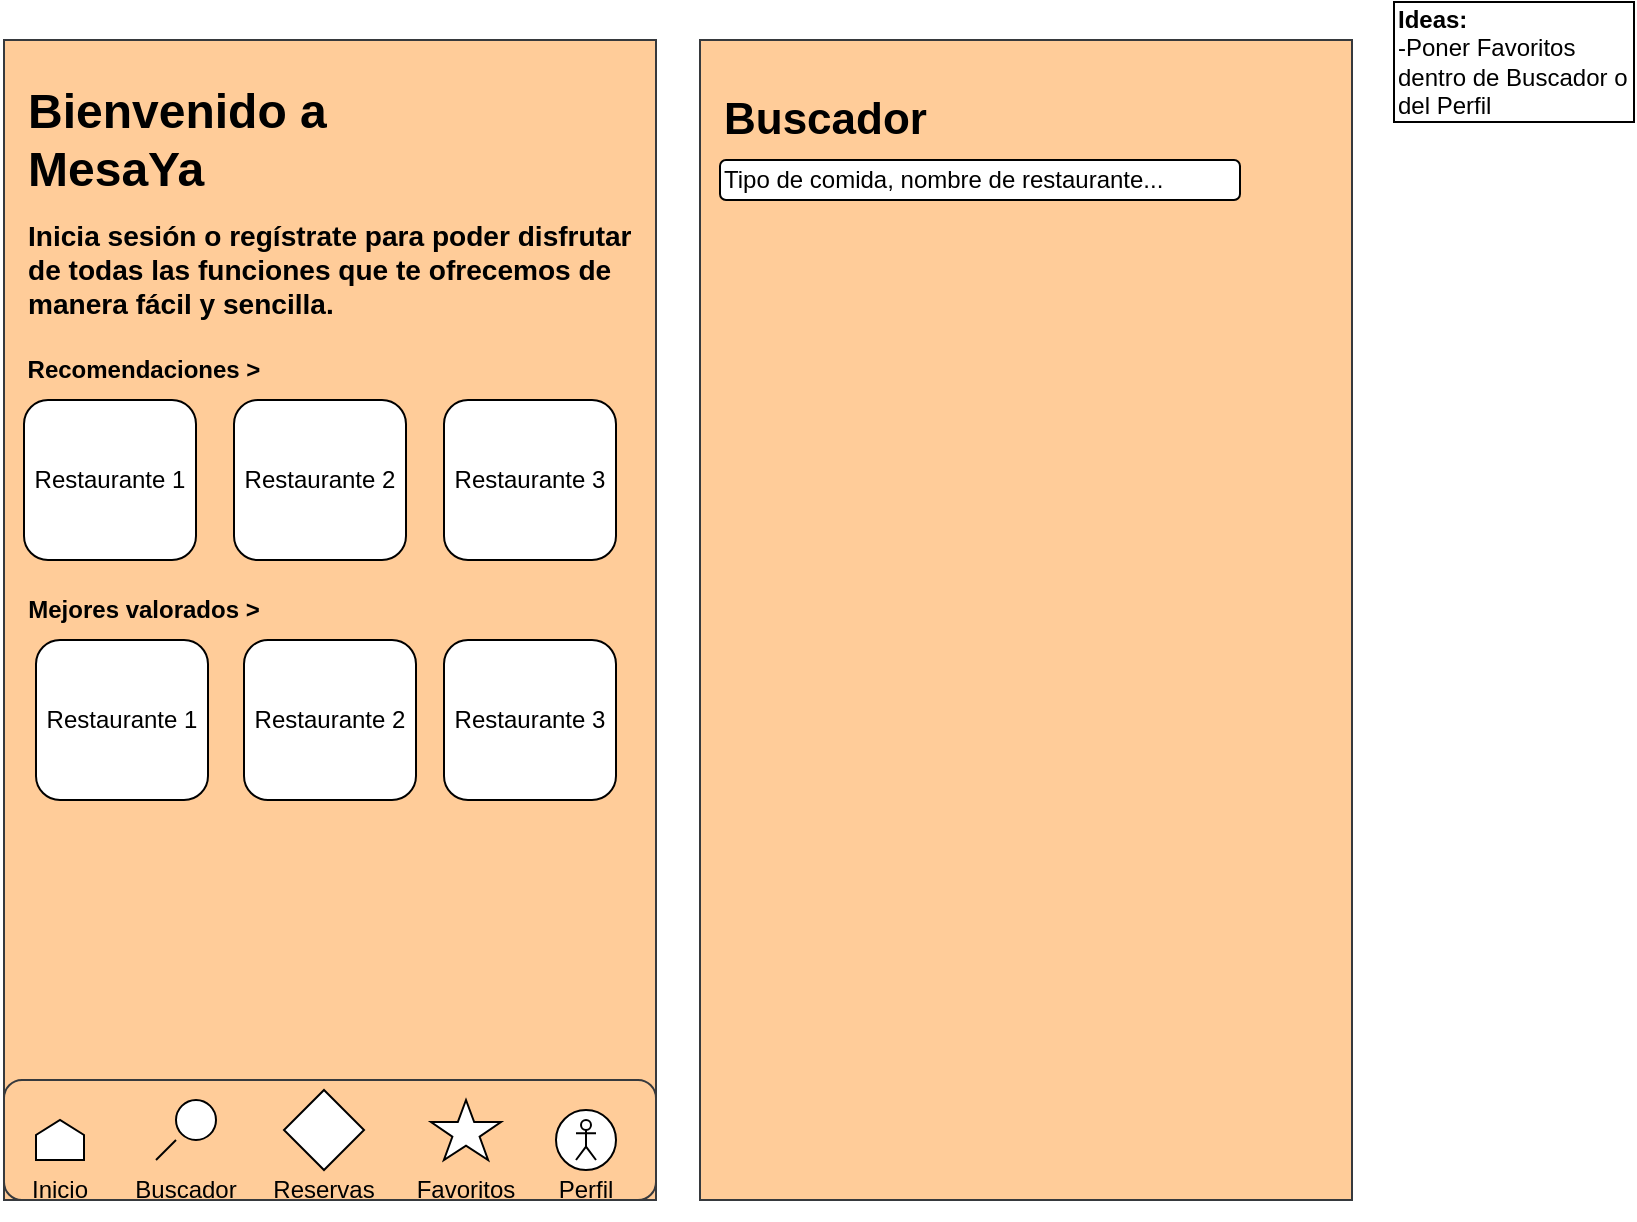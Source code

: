 <mxfile version="26.2.4">
  <diagram name="Página-1" id="5o9ZEbxD4f7RxgM0DLnX">
    <mxGraphModel dx="1428" dy="1916" grid="1" gridSize="10" guides="1" tooltips="1" connect="1" arrows="1" fold="1" page="1" pageScale="1" pageWidth="827" pageHeight="1169" math="0" shadow="0">
      <root>
        <mxCell id="0" />
        <mxCell id="1" parent="0" />
        <mxCell id="8wgbRAuEodP1ZeBWU0db-1" value="" style="rounded=0;whiteSpace=wrap;html=1;fillColor=#ffcc99;strokeColor=#36393d;" parent="1" vertex="1">
          <mxGeometry x="12" y="-1150" width="326" height="580" as="geometry" />
        </mxCell>
        <mxCell id="8wgbRAuEodP1ZeBWU0db-4" value="Recomendaciones &amp;gt;" style="text;html=1;align=center;verticalAlign=middle;whiteSpace=wrap;rounded=0;fontStyle=1" parent="1" vertex="1">
          <mxGeometry x="22" y="-1000" width="120" height="30" as="geometry" />
        </mxCell>
        <mxCell id="8wgbRAuEodP1ZeBWU0db-5" value="&lt;h1&gt;Bienvenido a MesaYa&lt;/h1&gt;" style="text;html=1;align=left;verticalAlign=middle;whiteSpace=wrap;rounded=0;" parent="1" vertex="1">
          <mxGeometry x="22" y="-1130" width="156" height="60" as="geometry" />
        </mxCell>
        <mxCell id="8wgbRAuEodP1ZeBWU0db-6" value="&lt;h3&gt;Inicia sesión o regístrate para poder disfrutar de todas las funciones que te ofrecemos de manera fácil y sencilla.&lt;/h3&gt;" style="text;html=1;align=left;verticalAlign=middle;whiteSpace=wrap;rounded=0;" parent="1" vertex="1">
          <mxGeometry x="22" y="-1060" width="306" height="50" as="geometry" />
        </mxCell>
        <mxCell id="8wgbRAuEodP1ZeBWU0db-8" value="" style="rounded=1;whiteSpace=wrap;html=1;fillColor=#ffcc99;strokeColor=#36393d;" parent="1" vertex="1">
          <mxGeometry x="12" y="-630" width="326" height="60" as="geometry" />
        </mxCell>
        <mxCell id="8wgbRAuEodP1ZeBWU0db-11" value="" style="shape=offPageConnector;whiteSpace=wrap;html=1;rotation=-180;" parent="1" vertex="1">
          <mxGeometry x="28" y="-610" width="24" height="20" as="geometry" />
        </mxCell>
        <mxCell id="8wgbRAuEodP1ZeBWU0db-14" value="" style="group" parent="1" vertex="1" connectable="0">
          <mxGeometry x="78" y="-620" width="50" height="60" as="geometry" />
        </mxCell>
        <mxCell id="8wgbRAuEodP1ZeBWU0db-12" value="" style="ellipse;whiteSpace=wrap;html=1;aspect=fixed;" parent="8wgbRAuEodP1ZeBWU0db-14" vertex="1">
          <mxGeometry x="20" width="20" height="20" as="geometry" />
        </mxCell>
        <mxCell id="8wgbRAuEodP1ZeBWU0db-13" value="" style="endArrow=none;html=1;rounded=0;exitX=0.25;exitY=0;exitDx=0;exitDy=0;" parent="8wgbRAuEodP1ZeBWU0db-14" source="8wgbRAuEodP1ZeBWU0db-18" edge="1">
          <mxGeometry width="50" height="50" relative="1" as="geometry">
            <mxPoint y="40" as="sourcePoint" />
            <mxPoint x="20" y="20" as="targetPoint" />
          </mxGeometry>
        </mxCell>
        <mxCell id="8wgbRAuEodP1ZeBWU0db-18" value="Buscador" style="text;html=1;align=center;verticalAlign=middle;whiteSpace=wrap;rounded=0;" parent="8wgbRAuEodP1ZeBWU0db-14" vertex="1">
          <mxGeometry x="-5" y="30" width="60" height="30" as="geometry" />
        </mxCell>
        <mxCell id="8wgbRAuEodP1ZeBWU0db-17" value="Inicio" style="text;html=1;align=center;verticalAlign=middle;whiteSpace=wrap;rounded=0;" parent="1" vertex="1">
          <mxGeometry x="10" y="-590" width="60" height="30" as="geometry" />
        </mxCell>
        <mxCell id="8wgbRAuEodP1ZeBWU0db-19" value="" style="ellipse;whiteSpace=wrap;html=1;aspect=fixed;" parent="1" vertex="1">
          <mxGeometry x="288" y="-615" width="30" height="30" as="geometry" />
        </mxCell>
        <mxCell id="8wgbRAuEodP1ZeBWU0db-20" value="Perfil" style="text;html=1;align=center;verticalAlign=middle;whiteSpace=wrap;rounded=0;" parent="1" vertex="1">
          <mxGeometry x="273" y="-590" width="60" height="30" as="geometry" />
        </mxCell>
        <mxCell id="8wgbRAuEodP1ZeBWU0db-21" value="" style="verticalLabelPosition=bottom;verticalAlign=top;html=1;shape=mxgraph.basic.star" parent="1" vertex="1">
          <mxGeometry x="225.5" y="-620" width="35" height="30" as="geometry" />
        </mxCell>
        <mxCell id="8wgbRAuEodP1ZeBWU0db-22" value="Favoritos" style="text;html=1;align=center;verticalAlign=middle;whiteSpace=wrap;rounded=0;" parent="1" vertex="1">
          <mxGeometry x="213" y="-590" width="60" height="30" as="geometry" />
        </mxCell>
        <mxCell id="8wgbRAuEodP1ZeBWU0db-23" value="" style="rhombus;whiteSpace=wrap;html=1;" parent="1" vertex="1">
          <mxGeometry x="152" y="-625" width="40" height="40" as="geometry" />
        </mxCell>
        <mxCell id="8wgbRAuEodP1ZeBWU0db-24" value="Reservas" style="text;html=1;align=center;verticalAlign=middle;whiteSpace=wrap;rounded=0;" parent="1" vertex="1">
          <mxGeometry x="142" y="-590" width="60" height="30" as="geometry" />
        </mxCell>
        <mxCell id="8wgbRAuEodP1ZeBWU0db-25" value="&lt;b&gt;Ideas:&lt;/b&gt;&lt;div&gt;-Poner Favoritos dentro de Buscador o del Perfil&lt;/div&gt;" style="rounded=0;whiteSpace=wrap;html=1;align=left;" parent="1" vertex="1">
          <mxGeometry x="707" y="-1169" width="120" height="60" as="geometry" />
        </mxCell>
        <mxCell id="8wgbRAuEodP1ZeBWU0db-34" value="Mejores valorados &amp;gt;" style="text;html=1;align=center;verticalAlign=middle;whiteSpace=wrap;rounded=0;fontStyle=1" parent="1" vertex="1">
          <mxGeometry x="22" y="-880" width="120" height="30" as="geometry" />
        </mxCell>
        <mxCell id="8wgbRAuEodP1ZeBWU0db-39" value="Restaurante 1" style="rounded=1;whiteSpace=wrap;html=1;" parent="1" vertex="1">
          <mxGeometry x="22" y="-970" width="86" height="80" as="geometry" />
        </mxCell>
        <mxCell id="8wgbRAuEodP1ZeBWU0db-42" value="Restaurante 2" style="rounded=1;whiteSpace=wrap;html=1;" parent="1" vertex="1">
          <mxGeometry x="127" y="-970" width="86" height="80" as="geometry" />
        </mxCell>
        <mxCell id="8wgbRAuEodP1ZeBWU0db-43" value="Restaurante 3" style="rounded=1;whiteSpace=wrap;html=1;" parent="1" vertex="1">
          <mxGeometry x="232" y="-970" width="86" height="80" as="geometry" />
        </mxCell>
        <mxCell id="8wgbRAuEodP1ZeBWU0db-44" value="Restaurante 1" style="rounded=1;whiteSpace=wrap;html=1;" parent="1" vertex="1">
          <mxGeometry x="28" y="-850" width="86" height="80" as="geometry" />
        </mxCell>
        <mxCell id="8wgbRAuEodP1ZeBWU0db-45" value="Restaurante 2" style="rounded=1;whiteSpace=wrap;html=1;" parent="1" vertex="1">
          <mxGeometry x="132" y="-850" width="86" height="80" as="geometry" />
        </mxCell>
        <mxCell id="8wgbRAuEodP1ZeBWU0db-46" value="Restaurante 3" style="rounded=1;whiteSpace=wrap;html=1;" parent="1" vertex="1">
          <mxGeometry x="232" y="-850" width="86" height="80" as="geometry" />
        </mxCell>
        <mxCell id="8wgbRAuEodP1ZeBWU0db-47" value="" style="shape=umlActor;verticalLabelPosition=bottom;verticalAlign=top;html=1;outlineConnect=0;" parent="1" vertex="1">
          <mxGeometry x="298" y="-610" width="10" height="20" as="geometry" />
        </mxCell>
        <mxCell id="_0E37nuYVE6PRh97Ylh9-1" value="" style="rounded=0;whiteSpace=wrap;html=1;fillColor=#ffcc99;strokeColor=#36393d;" vertex="1" parent="1">
          <mxGeometry x="360" y="-1150" width="326" height="580" as="geometry" />
        </mxCell>
        <mxCell id="_0E37nuYVE6PRh97Ylh9-4" value="&lt;h1&gt;Buscador&lt;/h1&gt;" style="text;html=1;align=left;verticalAlign=middle;whiteSpace=wrap;rounded=0;fontSize=11;" vertex="1" parent="1">
          <mxGeometry x="370" y="-1140" width="130" height="60" as="geometry" />
        </mxCell>
        <mxCell id="_0E37nuYVE6PRh97Ylh9-5" value="Tipo de comida, nombre de restaurante..." style="rounded=1;whiteSpace=wrap;html=1;align=left;" vertex="1" parent="1">
          <mxGeometry x="370" y="-1090" width="260" height="20" as="geometry" />
        </mxCell>
      </root>
    </mxGraphModel>
  </diagram>
</mxfile>
